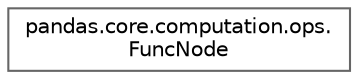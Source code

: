 digraph "Graphical Class Hierarchy"
{
 // LATEX_PDF_SIZE
  bgcolor="transparent";
  edge [fontname=Helvetica,fontsize=10,labelfontname=Helvetica,labelfontsize=10];
  node [fontname=Helvetica,fontsize=10,shape=box,height=0.2,width=0.4];
  rankdir="LR";
  Node0 [id="Node000000",label="pandas.core.computation.ops.\lFuncNode",height=0.2,width=0.4,color="grey40", fillcolor="white", style="filled",URL="$d5/d05/classpandas_1_1core_1_1computation_1_1ops_1_1FuncNode.html",tooltip=" "];
}
